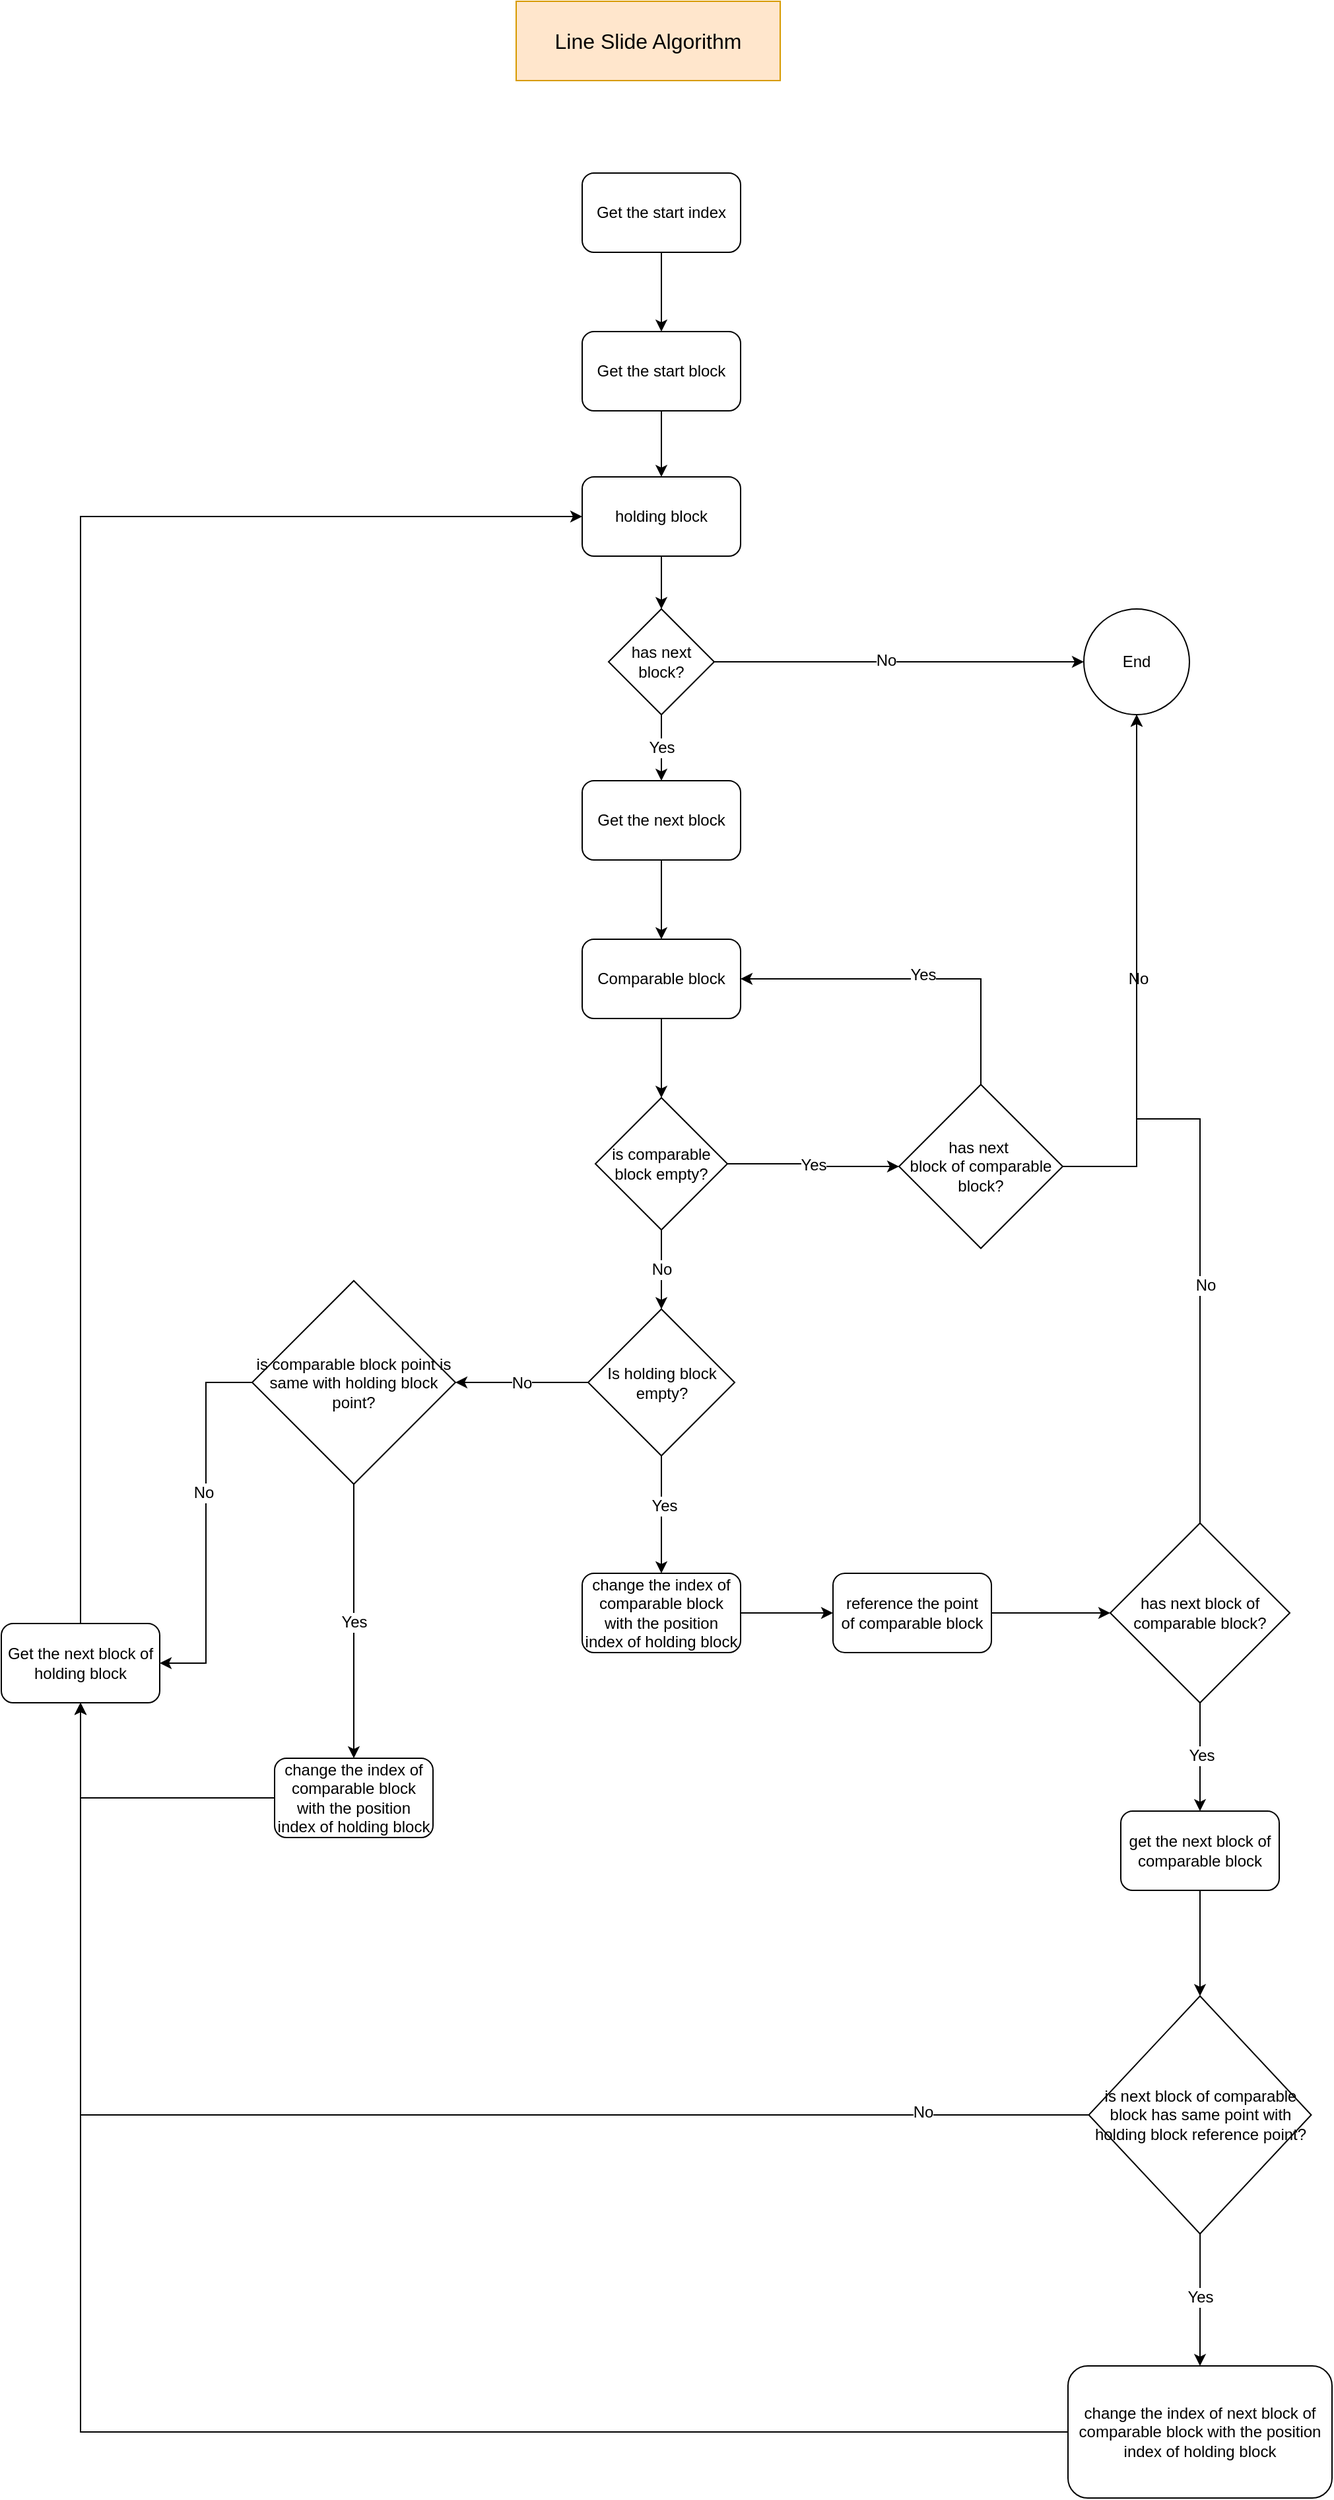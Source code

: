 <mxfile version="13.6.2" type="device"><diagram id="ZzFVRh36wRYiBfcwhVt5" name="Line Slide"><mxGraphModel dx="1351" dy="890" grid="1" gridSize="10" guides="1" tooltips="1" connect="1" arrows="1" fold="1" page="1" pageScale="1" pageWidth="1654" pageHeight="2336" math="0" shadow="0"><root><mxCell id="0"/><mxCell id="1" parent="0"/><mxCell id="X-fwIUS6cwIM2r3pdUAb-48" style="edgeStyle=orthogonalEdgeStyle;rounded=0;orthogonalLoop=1;jettySize=auto;html=1;fontSize=12;" edge="1" parent="1" source="X-fwIUS6cwIM2r3pdUAb-46" target="X-fwIUS6cwIM2r3pdUAb-47"><mxGeometry relative="1" as="geometry"/></mxCell><mxCell id="X-fwIUS6cwIM2r3pdUAb-46" value="Get the start index" style="rounded=1;whiteSpace=wrap;html=1;fontSize=12;" vertex="1" parent="1"><mxGeometry x="640" y="220" width="120" height="60" as="geometry"/></mxCell><mxCell id="X-fwIUS6cwIM2r3pdUAb-50" style="edgeStyle=orthogonalEdgeStyle;rounded=0;orthogonalLoop=1;jettySize=auto;html=1;fontSize=12;" edge="1" parent="1" source="X-fwIUS6cwIM2r3pdUAb-47" target="X-fwIUS6cwIM2r3pdUAb-49"><mxGeometry relative="1" as="geometry"/></mxCell><mxCell id="X-fwIUS6cwIM2r3pdUAb-47" value="Get the start block" style="rounded=1;whiteSpace=wrap;html=1;fontSize=12;" vertex="1" parent="1"><mxGeometry x="640" y="340" width="120" height="60" as="geometry"/></mxCell><mxCell id="X-fwIUS6cwIM2r3pdUAb-52" style="edgeStyle=orthogonalEdgeStyle;rounded=0;orthogonalLoop=1;jettySize=auto;html=1;entryX=0.5;entryY=0;entryDx=0;entryDy=0;fontSize=12;" edge="1" parent="1" source="X-fwIUS6cwIM2r3pdUAb-49" target="X-fwIUS6cwIM2r3pdUAb-51"><mxGeometry relative="1" as="geometry"/></mxCell><mxCell id="X-fwIUS6cwIM2r3pdUAb-49" value="holding block" style="rounded=1;whiteSpace=wrap;html=1;fontSize=12;" vertex="1" parent="1"><mxGeometry x="640" y="450" width="120" height="60" as="geometry"/></mxCell><mxCell id="X-fwIUS6cwIM2r3pdUAb-54" style="edgeStyle=orthogonalEdgeStyle;rounded=0;orthogonalLoop=1;jettySize=auto;html=1;fontSize=12;" edge="1" parent="1" source="X-fwIUS6cwIM2r3pdUAb-51" target="X-fwIUS6cwIM2r3pdUAb-53"><mxGeometry relative="1" as="geometry"/></mxCell><mxCell id="X-fwIUS6cwIM2r3pdUAb-55" value="No" style="edgeLabel;html=1;align=center;verticalAlign=middle;resizable=0;points=[];fontSize=12;" vertex="1" connectable="0" parent="X-fwIUS6cwIM2r3pdUAb-54"><mxGeometry x="-0.075" y="1" relative="1" as="geometry"><mxPoint as="offset"/></mxGeometry></mxCell><mxCell id="X-fwIUS6cwIM2r3pdUAb-57" value="Yes" style="edgeStyle=orthogonalEdgeStyle;rounded=0;orthogonalLoop=1;jettySize=auto;html=1;fontSize=12;" edge="1" parent="1" source="X-fwIUS6cwIM2r3pdUAb-51" target="X-fwIUS6cwIM2r3pdUAb-56"><mxGeometry relative="1" as="geometry"/></mxCell><mxCell id="X-fwIUS6cwIM2r3pdUAb-51" value="has next&lt;br&gt;block?" style="rhombus;whiteSpace=wrap;html=1;fontSize=12;" vertex="1" parent="1"><mxGeometry x="660" y="550" width="80" height="80" as="geometry"/></mxCell><mxCell id="X-fwIUS6cwIM2r3pdUAb-53" value="End" style="ellipse;whiteSpace=wrap;html=1;aspect=fixed;fontSize=12;" vertex="1" parent="1"><mxGeometry x="1020" y="550" width="80" height="80" as="geometry"/></mxCell><mxCell id="X-fwIUS6cwIM2r3pdUAb-59" style="edgeStyle=orthogonalEdgeStyle;rounded=0;orthogonalLoop=1;jettySize=auto;html=1;fontSize=12;" edge="1" parent="1" source="X-fwIUS6cwIM2r3pdUAb-56" target="X-fwIUS6cwIM2r3pdUAb-58"><mxGeometry relative="1" as="geometry"/></mxCell><mxCell id="X-fwIUS6cwIM2r3pdUAb-56" value="Get the next block" style="rounded=1;whiteSpace=wrap;html=1;fontSize=12;" vertex="1" parent="1"><mxGeometry x="640" y="680" width="120" height="60" as="geometry"/></mxCell><mxCell id="X-fwIUS6cwIM2r3pdUAb-61" style="edgeStyle=orthogonalEdgeStyle;rounded=0;orthogonalLoop=1;jettySize=auto;html=1;entryX=0.5;entryY=0;entryDx=0;entryDy=0;fontSize=12;" edge="1" parent="1" source="X-fwIUS6cwIM2r3pdUAb-58" target="X-fwIUS6cwIM2r3pdUAb-60"><mxGeometry relative="1" as="geometry"/></mxCell><mxCell id="X-fwIUS6cwIM2r3pdUAb-58" value="Comparable block" style="rounded=1;whiteSpace=wrap;html=1;fontSize=12;" vertex="1" parent="1"><mxGeometry x="640" y="800" width="120" height="60" as="geometry"/></mxCell><mxCell id="X-fwIUS6cwIM2r3pdUAb-63" value="Yes" style="edgeStyle=orthogonalEdgeStyle;rounded=0;orthogonalLoop=1;jettySize=auto;html=1;entryX=0;entryY=0.5;entryDx=0;entryDy=0;fontSize=12;" edge="1" parent="1" source="X-fwIUS6cwIM2r3pdUAb-60" target="X-fwIUS6cwIM2r3pdUAb-62"><mxGeometry relative="1" as="geometry"/></mxCell><mxCell id="X-fwIUS6cwIM2r3pdUAb-69" value="No" style="edgeStyle=orthogonalEdgeStyle;rounded=0;orthogonalLoop=1;jettySize=auto;html=1;entryX=0.5;entryY=0;entryDx=0;entryDy=0;fontSize=12;" edge="1" parent="1" source="X-fwIUS6cwIM2r3pdUAb-60" target="X-fwIUS6cwIM2r3pdUAb-68"><mxGeometry relative="1" as="geometry"/></mxCell><mxCell id="X-fwIUS6cwIM2r3pdUAb-60" value="is comparable block empty?" style="rhombus;whiteSpace=wrap;html=1;fontSize=12;" vertex="1" parent="1"><mxGeometry x="650" y="920" width="100" height="100" as="geometry"/></mxCell><mxCell id="X-fwIUS6cwIM2r3pdUAb-64" style="edgeStyle=orthogonalEdgeStyle;rounded=0;orthogonalLoop=1;jettySize=auto;html=1;entryX=0.5;entryY=1;entryDx=0;entryDy=0;fontSize=12;" edge="1" parent="1" source="X-fwIUS6cwIM2r3pdUAb-62" target="X-fwIUS6cwIM2r3pdUAb-53"><mxGeometry relative="1" as="geometry"/></mxCell><mxCell id="X-fwIUS6cwIM2r3pdUAb-65" value="No" style="edgeLabel;html=1;align=center;verticalAlign=middle;resizable=0;points=[];fontSize=12;" vertex="1" connectable="0" parent="X-fwIUS6cwIM2r3pdUAb-64"><mxGeometry x="-0.002" y="-1" relative="1" as="geometry"><mxPoint as="offset"/></mxGeometry></mxCell><mxCell id="X-fwIUS6cwIM2r3pdUAb-66" style="edgeStyle=orthogonalEdgeStyle;rounded=0;orthogonalLoop=1;jettySize=auto;html=1;entryX=1;entryY=0.5;entryDx=0;entryDy=0;fontSize=12;" edge="1" parent="1" source="X-fwIUS6cwIM2r3pdUAb-62" target="X-fwIUS6cwIM2r3pdUAb-58"><mxGeometry relative="1" as="geometry"><Array as="points"><mxPoint x="942" y="830"/></Array></mxGeometry></mxCell><mxCell id="X-fwIUS6cwIM2r3pdUAb-67" value="Yes" style="edgeLabel;html=1;align=center;verticalAlign=middle;resizable=0;points=[];fontSize=12;" vertex="1" connectable="0" parent="X-fwIUS6cwIM2r3pdUAb-66"><mxGeometry x="-0.389" y="44" relative="1" as="geometry"><mxPoint x="-44" y="-47" as="offset"/></mxGeometry></mxCell><mxCell id="X-fwIUS6cwIM2r3pdUAb-62" value="has next&amp;nbsp;&lt;br&gt;block of comparable block?" style="rhombus;whiteSpace=wrap;html=1;fontSize=12;" vertex="1" parent="1"><mxGeometry x="880" y="910" width="124" height="124" as="geometry"/></mxCell><mxCell id="X-fwIUS6cwIM2r3pdUAb-72" style="edgeStyle=orthogonalEdgeStyle;rounded=0;orthogonalLoop=1;jettySize=auto;html=1;fontSize=12;" edge="1" parent="1" source="X-fwIUS6cwIM2r3pdUAb-68" target="X-fwIUS6cwIM2r3pdUAb-70"><mxGeometry relative="1" as="geometry"/></mxCell><mxCell id="X-fwIUS6cwIM2r3pdUAb-73" value="Yes" style="edgeLabel;html=1;align=center;verticalAlign=middle;resizable=0;points=[];fontSize=12;" vertex="1" connectable="0" parent="X-fwIUS6cwIM2r3pdUAb-72"><mxGeometry x="-0.157" y="2" relative="1" as="geometry"><mxPoint as="offset"/></mxGeometry></mxCell><mxCell id="X-fwIUS6cwIM2r3pdUAb-95" value="No" style="edgeStyle=orthogonalEdgeStyle;rounded=0;orthogonalLoop=1;jettySize=auto;html=1;fontSize=12;" edge="1" parent="1" source="X-fwIUS6cwIM2r3pdUAb-68" target="X-fwIUS6cwIM2r3pdUAb-94"><mxGeometry relative="1" as="geometry"/></mxCell><mxCell id="X-fwIUS6cwIM2r3pdUAb-68" value="Is holding block empty?" style="rhombus;whiteSpace=wrap;html=1;fontSize=12;" vertex="1" parent="1"><mxGeometry x="644.5" y="1080" width="111" height="111" as="geometry"/></mxCell><mxCell id="X-fwIUS6cwIM2r3pdUAb-75" style="edgeStyle=orthogonalEdgeStyle;rounded=0;orthogonalLoop=1;jettySize=auto;html=1;entryX=0;entryY=0.5;entryDx=0;entryDy=0;fontSize=12;" edge="1" parent="1" source="X-fwIUS6cwIM2r3pdUAb-70" target="X-fwIUS6cwIM2r3pdUAb-74"><mxGeometry relative="1" as="geometry"/></mxCell><mxCell id="X-fwIUS6cwIM2r3pdUAb-70" value="change the index of comparable block with the position index of holding block" style="rounded=1;whiteSpace=wrap;html=1;fontSize=12;" vertex="1" parent="1"><mxGeometry x="640" y="1280" width="120" height="60" as="geometry"/></mxCell><mxCell id="X-fwIUS6cwIM2r3pdUAb-77" style="edgeStyle=orthogonalEdgeStyle;rounded=0;orthogonalLoop=1;jettySize=auto;html=1;entryX=0;entryY=0.5;entryDx=0;entryDy=0;fontSize=12;" edge="1" parent="1" source="X-fwIUS6cwIM2r3pdUAb-74" target="X-fwIUS6cwIM2r3pdUAb-76"><mxGeometry relative="1" as="geometry"/></mxCell><mxCell id="X-fwIUS6cwIM2r3pdUAb-74" value="reference the point&lt;br&gt;of comparable block" style="rounded=1;whiteSpace=wrap;html=1;fontSize=12;" vertex="1" parent="1"><mxGeometry x="830" y="1280" width="120" height="60" as="geometry"/></mxCell><mxCell id="X-fwIUS6cwIM2r3pdUAb-78" style="edgeStyle=orthogonalEdgeStyle;rounded=0;orthogonalLoop=1;jettySize=auto;html=1;fontSize=12;" edge="1" parent="1" source="X-fwIUS6cwIM2r3pdUAb-76" target="X-fwIUS6cwIM2r3pdUAb-53"><mxGeometry relative="1" as="geometry"/></mxCell><mxCell id="X-fwIUS6cwIM2r3pdUAb-79" value="No" style="edgeLabel;html=1;align=center;verticalAlign=middle;resizable=0;points=[];fontSize=12;" vertex="1" connectable="0" parent="X-fwIUS6cwIM2r3pdUAb-78"><mxGeometry x="-0.453" y="-4" relative="1" as="geometry"><mxPoint as="offset"/></mxGeometry></mxCell><mxCell id="X-fwIUS6cwIM2r3pdUAb-83" style="edgeStyle=orthogonalEdgeStyle;rounded=0;orthogonalLoop=1;jettySize=auto;html=1;fontSize=12;" edge="1" parent="1" source="X-fwIUS6cwIM2r3pdUAb-76" target="X-fwIUS6cwIM2r3pdUAb-82"><mxGeometry relative="1" as="geometry"/></mxCell><mxCell id="X-fwIUS6cwIM2r3pdUAb-84" value="Yes" style="edgeLabel;html=1;align=center;verticalAlign=middle;resizable=0;points=[];fontSize=12;" vertex="1" connectable="0" parent="X-fwIUS6cwIM2r3pdUAb-83"><mxGeometry x="-0.033" y="1" relative="1" as="geometry"><mxPoint as="offset"/></mxGeometry></mxCell><mxCell id="X-fwIUS6cwIM2r3pdUAb-76" value="has next block of comparable block?" style="rhombus;whiteSpace=wrap;html=1;fontSize=12;" vertex="1" parent="1"><mxGeometry x="1040" y="1242" width="136" height="136" as="geometry"/></mxCell><mxCell id="X-fwIUS6cwIM2r3pdUAb-86" style="edgeStyle=orthogonalEdgeStyle;rounded=0;orthogonalLoop=1;jettySize=auto;html=1;entryX=0.5;entryY=0;entryDx=0;entryDy=0;fontSize=12;" edge="1" parent="1" source="X-fwIUS6cwIM2r3pdUAb-82" target="X-fwIUS6cwIM2r3pdUAb-85"><mxGeometry relative="1" as="geometry"/></mxCell><mxCell id="X-fwIUS6cwIM2r3pdUAb-82" value="get the next block of comparable block" style="rounded=1;whiteSpace=wrap;html=1;fontSize=12;" vertex="1" parent="1"><mxGeometry x="1048" y="1460" width="120" height="60" as="geometry"/></mxCell><mxCell id="X-fwIUS6cwIM2r3pdUAb-88" style="edgeStyle=orthogonalEdgeStyle;rounded=0;orthogonalLoop=1;jettySize=auto;html=1;fontSize=12;" edge="1" parent="1" source="X-fwIUS6cwIM2r3pdUAb-85" target="X-fwIUS6cwIM2r3pdUAb-87"><mxGeometry relative="1" as="geometry"/></mxCell><mxCell id="X-fwIUS6cwIM2r3pdUAb-89" value="Yes" style="edgeLabel;html=1;align=center;verticalAlign=middle;resizable=0;points=[];fontSize=12;" vertex="1" connectable="0" parent="X-fwIUS6cwIM2r3pdUAb-88"><mxGeometry x="0.002" y="-2" relative="1" as="geometry"><mxPoint x="2" y="-2" as="offset"/></mxGeometry></mxCell><mxCell id="X-fwIUS6cwIM2r3pdUAb-93" style="edgeStyle=orthogonalEdgeStyle;rounded=0;orthogonalLoop=1;jettySize=auto;html=1;entryX=0.5;entryY=1;entryDx=0;entryDy=0;fontSize=12;" edge="1" parent="1" source="X-fwIUS6cwIM2r3pdUAb-85" target="X-fwIUS6cwIM2r3pdUAb-90"><mxGeometry relative="1" as="geometry"/></mxCell><mxCell id="X-fwIUS6cwIM2r3pdUAb-101" value="No" style="edgeLabel;html=1;align=center;verticalAlign=middle;resizable=0;points=[];fontSize=12;" vertex="1" connectable="0" parent="X-fwIUS6cwIM2r3pdUAb-93"><mxGeometry x="-0.766" y="-2" relative="1" as="geometry"><mxPoint as="offset"/></mxGeometry></mxCell><mxCell id="X-fwIUS6cwIM2r3pdUAb-85" value="is next block of comparable block has same point with holding block reference point?" style="rhombus;whiteSpace=wrap;html=1;fontSize=12;" vertex="1" parent="1"><mxGeometry x="1023.75" y="1600" width="168.5" height="180" as="geometry"/></mxCell><mxCell id="X-fwIUS6cwIM2r3pdUAb-92" style="edgeStyle=orthogonalEdgeStyle;rounded=0;orthogonalLoop=1;jettySize=auto;html=1;entryX=0.5;entryY=1;entryDx=0;entryDy=0;fontSize=12;" edge="1" parent="1" source="X-fwIUS6cwIM2r3pdUAb-87" target="X-fwIUS6cwIM2r3pdUAb-90"><mxGeometry relative="1" as="geometry"/></mxCell><mxCell id="X-fwIUS6cwIM2r3pdUAb-87" value="change the index of next block of comparable block with the position index of holding block" style="rounded=1;whiteSpace=wrap;html=1;fontSize=12;" vertex="1" parent="1"><mxGeometry x="1008" y="1880" width="200" height="100" as="geometry"/></mxCell><mxCell id="X-fwIUS6cwIM2r3pdUAb-91" style="edgeStyle=orthogonalEdgeStyle;rounded=0;orthogonalLoop=1;jettySize=auto;html=1;entryX=0;entryY=0.5;entryDx=0;entryDy=0;fontSize=12;" edge="1" parent="1" source="X-fwIUS6cwIM2r3pdUAb-90" target="X-fwIUS6cwIM2r3pdUAb-49"><mxGeometry relative="1" as="geometry"><Array as="points"><mxPoint x="260" y="480"/></Array></mxGeometry></mxCell><mxCell id="X-fwIUS6cwIM2r3pdUAb-90" value="Get the next block of holding block" style="rounded=1;whiteSpace=wrap;html=1;fontSize=12;" vertex="1" parent="1"><mxGeometry x="200" y="1318" width="120" height="60" as="geometry"/></mxCell><mxCell id="X-fwIUS6cwIM2r3pdUAb-96" style="edgeStyle=orthogonalEdgeStyle;rounded=0;orthogonalLoop=1;jettySize=auto;html=1;entryX=1;entryY=0.5;entryDx=0;entryDy=0;fontSize=12;" edge="1" parent="1" source="X-fwIUS6cwIM2r3pdUAb-94" target="X-fwIUS6cwIM2r3pdUAb-90"><mxGeometry relative="1" as="geometry"/></mxCell><mxCell id="X-fwIUS6cwIM2r3pdUAb-97" value="No" style="edgeLabel;html=1;align=center;verticalAlign=middle;resizable=0;points=[];fontSize=12;" vertex="1" connectable="0" parent="X-fwIUS6cwIM2r3pdUAb-96"><mxGeometry x="-0.165" y="-2" relative="1" as="geometry"><mxPoint as="offset"/></mxGeometry></mxCell><mxCell id="X-fwIUS6cwIM2r3pdUAb-99" value="Yes" style="edgeStyle=orthogonalEdgeStyle;rounded=0;orthogonalLoop=1;jettySize=auto;html=1;fontSize=12;" edge="1" parent="1" source="X-fwIUS6cwIM2r3pdUAb-94" target="X-fwIUS6cwIM2r3pdUAb-98"><mxGeometry relative="1" as="geometry"/></mxCell><mxCell id="X-fwIUS6cwIM2r3pdUAb-94" value="is comparable block point is same with holding block point?" style="rhombus;whiteSpace=wrap;html=1;fontSize=12;" vertex="1" parent="1"><mxGeometry x="390" y="1058.5" width="154" height="154" as="geometry"/></mxCell><mxCell id="X-fwIUS6cwIM2r3pdUAb-100" style="edgeStyle=orthogonalEdgeStyle;rounded=0;orthogonalLoop=1;jettySize=auto;html=1;entryX=0.5;entryY=1;entryDx=0;entryDy=0;fontSize=12;" edge="1" parent="1" source="X-fwIUS6cwIM2r3pdUAb-98" target="X-fwIUS6cwIM2r3pdUAb-90"><mxGeometry relative="1" as="geometry"/></mxCell><mxCell id="X-fwIUS6cwIM2r3pdUAb-98" value="change the index of comparable block with the position index of holding block" style="rounded=1;whiteSpace=wrap;html=1;fontSize=12;" vertex="1" parent="1"><mxGeometry x="407" y="1420" width="120" height="60" as="geometry"/></mxCell><mxCell id="X-fwIUS6cwIM2r3pdUAb-102" value="Line Slide Algorithm" style="text;html=1;strokeColor=#d79b00;fillColor=#ffe6cc;align=center;verticalAlign=middle;whiteSpace=wrap;rounded=0;fontSize=16;" vertex="1" parent="1"><mxGeometry x="590" y="90" width="200" height="60" as="geometry"/></mxCell></root></mxGraphModel></diagram></mxfile>